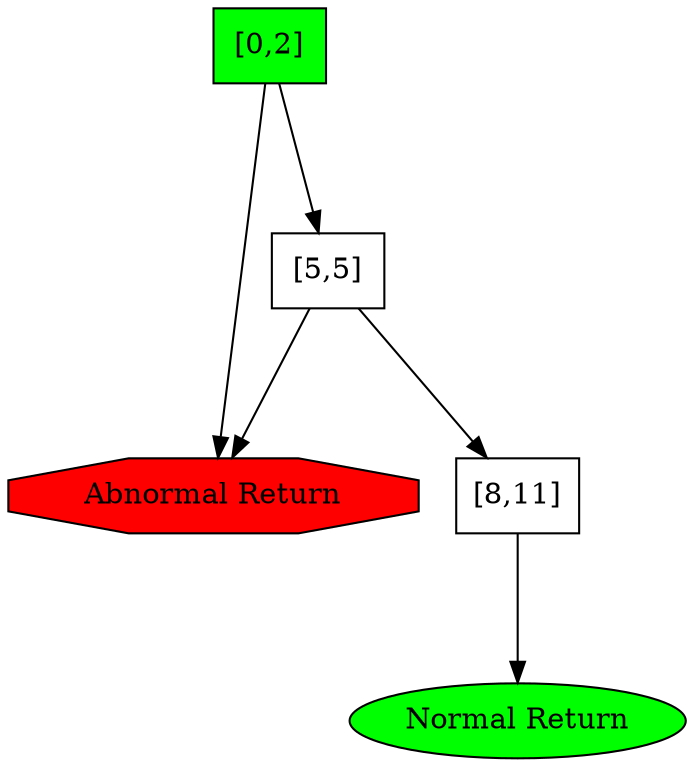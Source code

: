 digraph G {
	dir=forward;
	ranksep=1.0;
	0["style"="filled","label"="[0,2]","fillcolor"="green","labelloc"="l","shape"="box"];
	0 -> -9223372036854775807 [dir=forward];
	0 -> 5 [dir=forward];
	-9223372036854775807["style"="filled","label"="Abnormal Return","fillcolor"="red","labelloc"="l","shape"="octagon"];
	5["shape"="box","labelloc"="l","label"="[5,5]"];
	5 -> -9223372036854775807 [dir=forward];
	5 -> 8 [dir=forward];
	8["shape"="box","labelloc"="l","label"="[8,11]"];
	8 -> -9223372036854775808 [dir=forward];
	-9223372036854775808["labelloc"="l","fillcolor"="green","style"="filled","label"="Normal Return"];
}